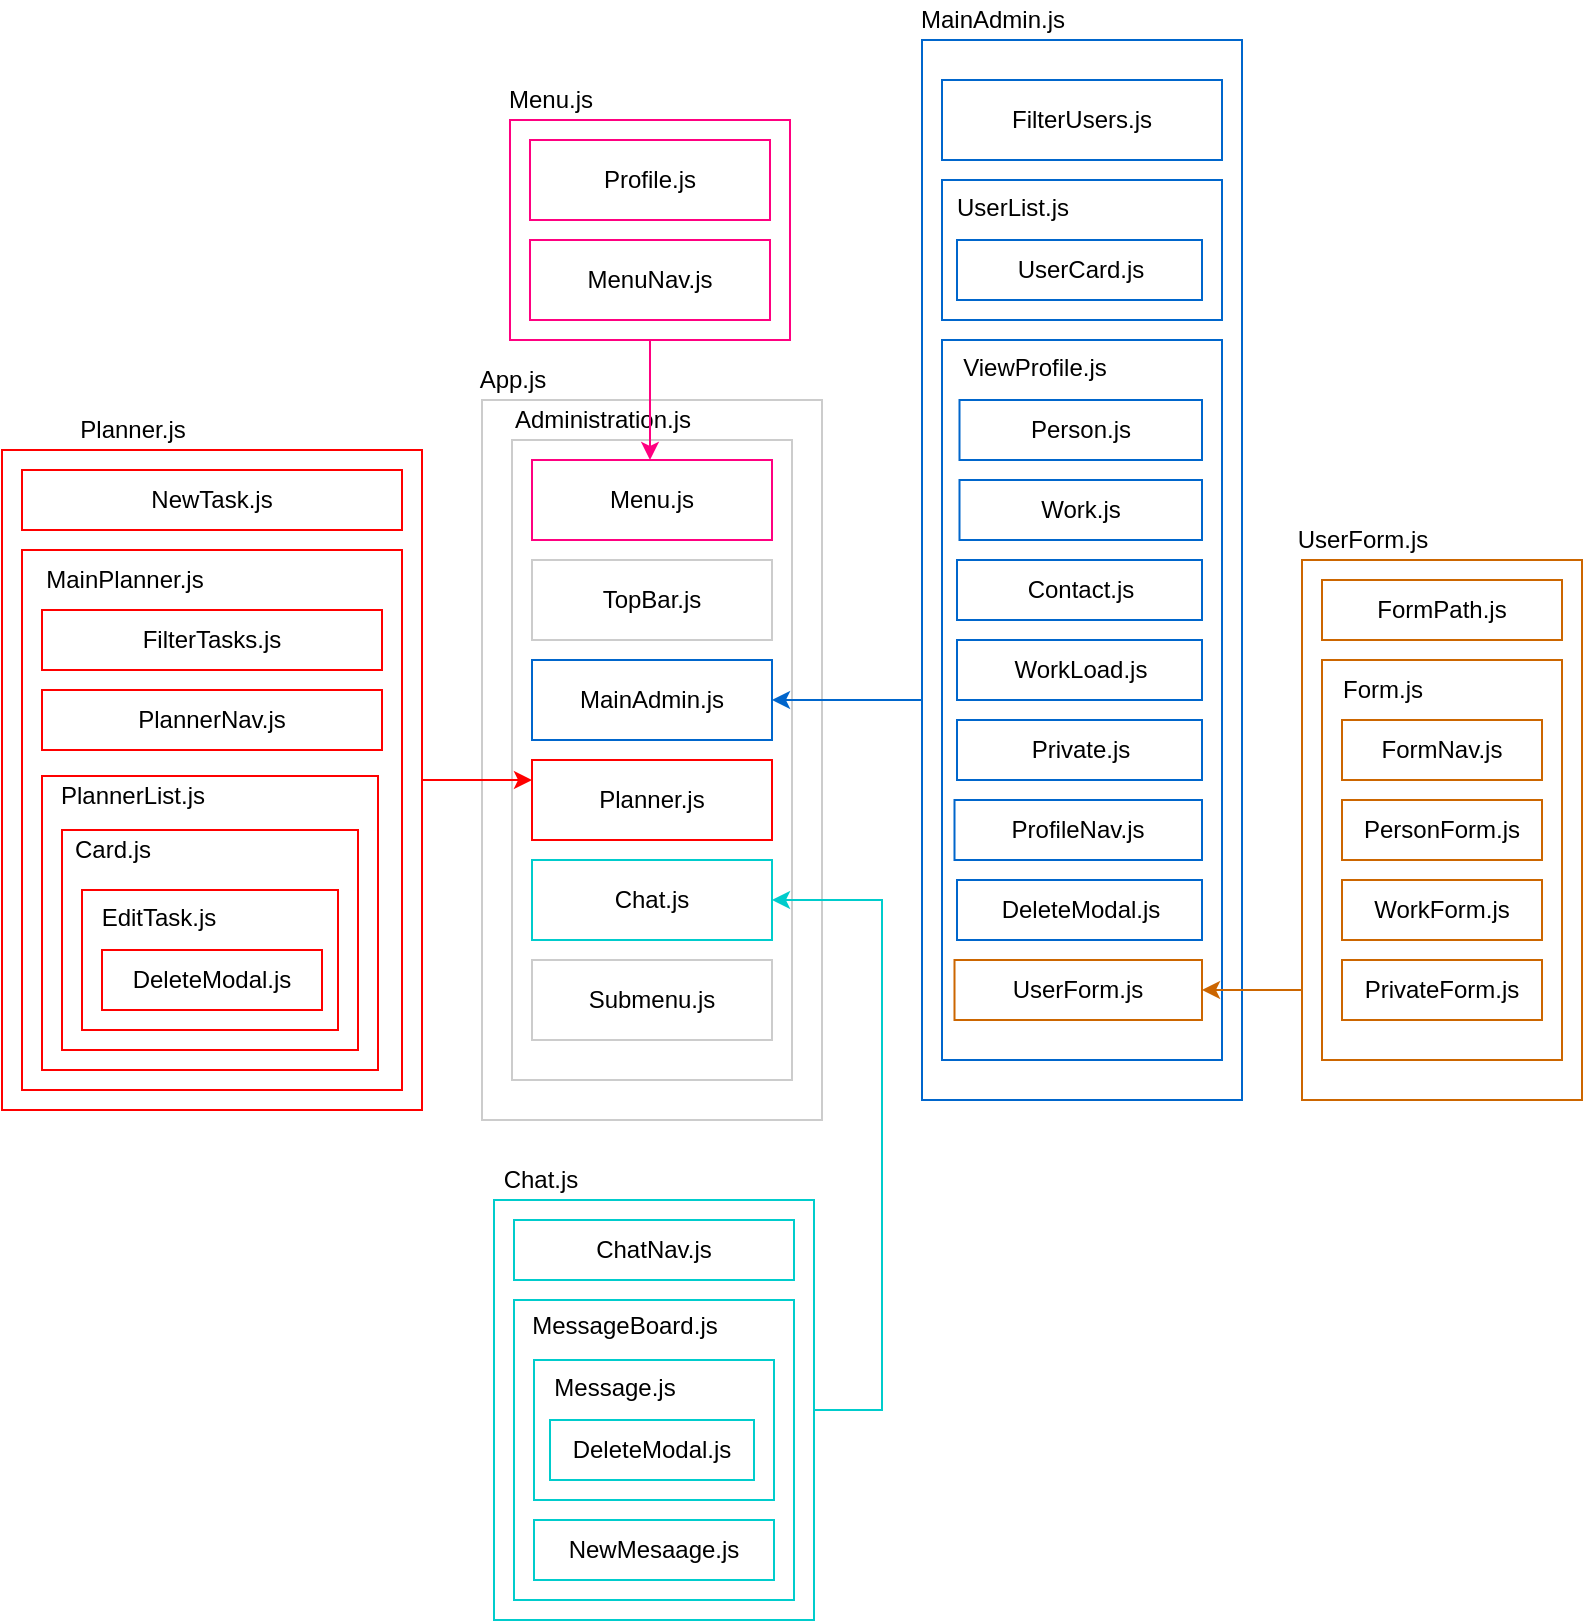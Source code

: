 <mxfile version="13.10.0" type="embed">
    <diagram id="jkouDdpkrpbUF15D6mqs" name="Page-1">
        <mxGraphModel dx="837" dy="980" grid="1" gridSize="10" guides="1" tooltips="1" connect="1" arrows="1" fold="1" page="1" pageScale="1" pageWidth="827" pageHeight="1169" math="0" shadow="0">
            <root>
                <mxCell id="0"/>
                <mxCell id="1" parent="0"/>
                <mxCell id="3" value="App.js" style="text;html=1;align=center;verticalAlign=middle;resizable=0;points=[];autosize=1;" vertex="1" parent="1">
                    <mxGeometry x="240" y="180" width="50" height="20" as="geometry"/>
                </mxCell>
                <mxCell id="17" value="" style="group;strokeColor=none;" vertex="1" connectable="0" parent="1">
                    <mxGeometry x="254" y="40" width="150" height="130" as="geometry"/>
                </mxCell>
                <mxCell id="13" value="" style="rounded=0;whiteSpace=wrap;html=1;strokeColor=#FF0080;" vertex="1" parent="17">
                    <mxGeometry x="10" y="20" width="140" height="110" as="geometry"/>
                </mxCell>
                <mxCell id="14" value="Menu.js" style="text;html=1;align=center;verticalAlign=middle;resizable=0;points=[];autosize=1;strokeColor=none;" vertex="1" parent="17">
                    <mxGeometry width="60" height="20" as="geometry"/>
                </mxCell>
                <mxCell id="15" value="Profile.js" style="rounded=0;whiteSpace=wrap;html=1;strokeColor=#FF0080;" vertex="1" parent="17">
                    <mxGeometry x="20" y="30" width="120" height="40" as="geometry"/>
                </mxCell>
                <mxCell id="16" value="MenuNav.js" style="rounded=0;whiteSpace=wrap;html=1;strokeColor=#FF0080;" vertex="1" parent="17">
                    <mxGeometry x="20" y="80" width="120" height="40" as="geometry"/>
                </mxCell>
                <mxCell id="18" value="" style="group;strokeColor=#009999;" vertex="1" connectable="0" parent="1">
                    <mxGeometry x="250" y="200" width="170" height="360" as="geometry"/>
                </mxCell>
                <mxCell id="2" value="" style="rounded=0;whiteSpace=wrap;html=1;strokeColor=#CCCCCC;" vertex="1" parent="18">
                    <mxGeometry width="170" height="360" as="geometry"/>
                </mxCell>
                <mxCell id="4" value="" style="rounded=0;whiteSpace=wrap;html=1;strokeColor=#CCCCCC;" vertex="1" parent="18">
                    <mxGeometry x="15" y="20" width="140" height="320" as="geometry"/>
                </mxCell>
                <mxCell id="5" value="Administration.js" style="text;html=1;align=center;verticalAlign=middle;resizable=0;points=[];autosize=1;" vertex="1" parent="18">
                    <mxGeometry x="10" width="100" height="20" as="geometry"/>
                </mxCell>
                <mxCell id="7" value="MainAdmin.js" style="rounded=0;whiteSpace=wrap;html=1;strokeColor=#0066CC;" vertex="1" parent="18">
                    <mxGeometry x="25" y="130" width="120" height="40" as="geometry"/>
                </mxCell>
                <mxCell id="8" value="TopBar.js" style="rounded=0;whiteSpace=wrap;html=1;strokeColor=#CCCCCC;" vertex="1" parent="18">
                    <mxGeometry x="25" y="80" width="120" height="40" as="geometry"/>
                </mxCell>
                <mxCell id="9" value="Menu.js" style="rounded=0;whiteSpace=wrap;html=1;strokeColor=#FF0080;" vertex="1" parent="18">
                    <mxGeometry x="25" y="30" width="120" height="40" as="geometry"/>
                </mxCell>
                <mxCell id="10" value="Planner.js" style="rounded=0;whiteSpace=wrap;html=1;strokeColor=#FF0000;" vertex="1" parent="18">
                    <mxGeometry x="25" y="180" width="120" height="40" as="geometry"/>
                </mxCell>
                <mxCell id="11" value="Chat.js" style="rounded=0;whiteSpace=wrap;html=1;strokeColor=#00CCCC;" vertex="1" parent="18">
                    <mxGeometry x="25" y="230" width="120" height="40" as="geometry"/>
                </mxCell>
                <mxCell id="12" value="Submenu.js" style="rounded=0;whiteSpace=wrap;html=1;strokeColor=#CCCCCC;" vertex="1" parent="18">
                    <mxGeometry x="25" y="280" width="120" height="40" as="geometry"/>
                </mxCell>
                <mxCell id="55" style="edgeStyle=orthogonalEdgeStyle;rounded=0;orthogonalLoop=1;jettySize=auto;html=1;exitX=0;exitY=0.5;exitDx=0;exitDy=0;strokeColor=#0066CC;" edge="1" parent="1" source="25" target="7">
                    <mxGeometry relative="1" as="geometry"/>
                </mxCell>
                <mxCell id="56" value="" style="group" vertex="1" connectable="0" parent="1">
                    <mxGeometry x="650" y="260" width="150" height="290" as="geometry"/>
                </mxCell>
                <mxCell id="40" value="" style="rounded=0;whiteSpace=wrap;html=1;strokeColor=#CC6600;" vertex="1" parent="56">
                    <mxGeometry x="10" y="20" width="140" height="270" as="geometry"/>
                </mxCell>
                <mxCell id="41" value="UserForm.js" style="text;html=1;align=center;verticalAlign=middle;resizable=0;points=[];autosize=1;" vertex="1" parent="56">
                    <mxGeometry width="80" height="20" as="geometry"/>
                </mxCell>
                <mxCell id="43" value="" style="rounded=0;whiteSpace=wrap;html=1;strokeColor=#CC6600;" vertex="1" parent="56">
                    <mxGeometry x="20" y="70" width="120" height="200" as="geometry"/>
                </mxCell>
                <mxCell id="45" value="Form.js" style="text;html=1;align=center;verticalAlign=middle;resizable=0;points=[];autosize=1;strokeColor=none;" vertex="1" parent="56">
                    <mxGeometry x="20" y="75" width="60" height="20" as="geometry"/>
                </mxCell>
                <mxCell id="46" value="FormPath.js" style="rounded=0;whiteSpace=wrap;html=1;strokeColor=#CC6600;" vertex="1" parent="56">
                    <mxGeometry x="20" y="30" width="120" height="30" as="geometry"/>
                </mxCell>
                <mxCell id="42" value="FormNav.js" style="rounded=0;whiteSpace=wrap;html=1;strokeColor=#CC6600;" vertex="1" parent="56">
                    <mxGeometry x="30" y="100" width="100" height="30" as="geometry"/>
                </mxCell>
                <mxCell id="47" value="PersonForm.js" style="rounded=0;whiteSpace=wrap;html=1;strokeColor=#CC6600;" vertex="1" parent="56">
                    <mxGeometry x="30" y="140" width="100" height="30" as="geometry"/>
                </mxCell>
                <mxCell id="48" value="PrivateForm.js" style="rounded=0;whiteSpace=wrap;html=1;strokeColor=#CC6600;" vertex="1" parent="56">
                    <mxGeometry x="30" y="220" width="100" height="30" as="geometry"/>
                </mxCell>
                <mxCell id="49" value="WorkForm.js" style="rounded=0;whiteSpace=wrap;html=1;strokeColor=#CC6600;" vertex="1" parent="56">
                    <mxGeometry x="30" y="180" width="100" height="30" as="geometry"/>
                </mxCell>
                <mxCell id="101" value="" style="group" vertex="1" connectable="0" parent="1">
                    <mxGeometry x="254" y="580" width="162" height="230" as="geometry"/>
                </mxCell>
                <mxCell id="89" value="" style="rounded=0;whiteSpace=wrap;html=1;strokeColor=#00CCCC;" vertex="1" parent="101">
                    <mxGeometry x="2" y="20" width="160" height="210" as="geometry"/>
                </mxCell>
                <mxCell id="90" value="Chat.js" style="text;html=1;align=center;verticalAlign=middle;resizable=0;points=[];autosize=1;strokeColor=none;" vertex="1" parent="101">
                    <mxGeometry width="50" height="20" as="geometry"/>
                </mxCell>
                <mxCell id="91" value="" style="rounded=0;whiteSpace=wrap;html=1;strokeColor=#00CCCC;" vertex="1" parent="101">
                    <mxGeometry x="12" y="70" width="140" height="150" as="geometry"/>
                </mxCell>
                <mxCell id="92" value="MessageBoard.js" style="text;html=1;align=center;verticalAlign=middle;resizable=0;points=[];autosize=1;strokeColor=none;" vertex="1" parent="101">
                    <mxGeometry x="12" y="73" width="110" height="20" as="geometry"/>
                </mxCell>
                <mxCell id="93" value="ChatNav.js" style="rounded=0;whiteSpace=wrap;html=1;strokeColor=#00CCCC;" vertex="1" parent="101">
                    <mxGeometry x="12" y="30" width="140" height="30" as="geometry"/>
                </mxCell>
                <mxCell id="94" value="" style="rounded=0;whiteSpace=wrap;html=1;strokeColor=#00CCCC;" vertex="1" parent="101">
                    <mxGeometry x="22" y="100" width="120" height="70" as="geometry"/>
                </mxCell>
                <mxCell id="96" value="NewMesaage.js" style="rounded=0;whiteSpace=wrap;html=1;strokeColor=#00CCCC;" vertex="1" parent="101">
                    <mxGeometry x="22" y="180" width="120" height="30" as="geometry"/>
                </mxCell>
                <mxCell id="97" value="DeleteModal.js" style="rounded=0;whiteSpace=wrap;html=1;strokeColor=#00CCCC;" vertex="1" parent="101">
                    <mxGeometry x="30" y="130" width="102" height="30" as="geometry"/>
                </mxCell>
                <mxCell id="98" value="Message.js" style="text;html=1;align=center;verticalAlign=middle;resizable=0;points=[];autosize=1;" vertex="1" parent="101">
                    <mxGeometry x="22" y="104" width="80" height="20" as="geometry"/>
                </mxCell>
                <mxCell id="102" value="" style="group" vertex="1" connectable="0" parent="1">
                    <mxGeometry x="10" y="205" width="210" height="350" as="geometry"/>
                </mxCell>
                <mxCell id="70" value="" style="rounded=0;whiteSpace=wrap;html=1;strokeColor=#FF0000;" vertex="1" parent="102">
                    <mxGeometry y="20" width="210" height="330" as="geometry"/>
                </mxCell>
                <mxCell id="71" value="Planner.js" style="text;html=1;align=center;verticalAlign=middle;resizable=0;points=[];autosize=1;" vertex="1" parent="102">
                    <mxGeometry x="30" width="70" height="20" as="geometry"/>
                </mxCell>
                <mxCell id="72" value="" style="rounded=0;whiteSpace=wrap;html=1;strokeColor=#FF0000;" vertex="1" parent="102">
                    <mxGeometry x="10" y="70" width="190" height="270" as="geometry"/>
                </mxCell>
                <mxCell id="73" value="MainPlanner.js" style="text;html=1;align=center;verticalAlign=middle;resizable=0;points=[];autosize=1;" vertex="1" parent="102">
                    <mxGeometry x="16" y="75" width="90" height="20" as="geometry"/>
                </mxCell>
                <mxCell id="74" value="NewTask.js" style="rounded=0;whiteSpace=wrap;html=1;strokeColor=#FF0000;" vertex="1" parent="102">
                    <mxGeometry x="10" y="30" width="190" height="30" as="geometry"/>
                </mxCell>
                <mxCell id="75" value="FilterTasks.js" style="rounded=0;whiteSpace=wrap;html=1;strokeColor=#FF0000;" vertex="1" parent="102">
                    <mxGeometry x="20" y="100" width="170" height="30" as="geometry"/>
                </mxCell>
                <mxCell id="76" value="PlannerNav.js" style="rounded=0;whiteSpace=wrap;html=1;strokeColor=#FF0000;" vertex="1" parent="102">
                    <mxGeometry x="20" y="140" width="170" height="30" as="geometry"/>
                </mxCell>
                <mxCell id="78" value="" style="rounded=0;whiteSpace=wrap;html=1;strokeColor=#FF0000;" vertex="1" parent="102">
                    <mxGeometry x="20" y="183" width="168" height="147" as="geometry"/>
                </mxCell>
                <mxCell id="80" value="PlannerList.js" style="text;html=1;align=center;verticalAlign=middle;resizable=0;points=[];autosize=1;" vertex="1" parent="102">
                    <mxGeometry x="20" y="183" width="90" height="20" as="geometry"/>
                </mxCell>
                <mxCell id="77" value="" style="rounded=0;whiteSpace=wrap;html=1;strokeColor=#FF0000;" vertex="1" parent="102">
                    <mxGeometry x="30" y="210" width="148" height="110" as="geometry"/>
                </mxCell>
                <mxCell id="81" value="Card.js" style="text;html=1;align=center;verticalAlign=middle;resizable=0;points=[];autosize=1;" vertex="1" parent="102">
                    <mxGeometry x="30" y="210" width="50" height="20" as="geometry"/>
                </mxCell>
                <mxCell id="82" value="" style="rounded=0;whiteSpace=wrap;html=1;strokeColor=#FF0000;" vertex="1" parent="102">
                    <mxGeometry x="40" y="240" width="128" height="70" as="geometry"/>
                </mxCell>
                <mxCell id="84" value="&lt;span&gt;EditTask.js&lt;/span&gt;" style="text;html=1;align=center;verticalAlign=middle;resizable=0;points=[];autosize=1;" vertex="1" parent="102">
                    <mxGeometry x="43" y="244" width="70" height="20" as="geometry"/>
                </mxCell>
                <mxCell id="85" value="DeleteModal.js" style="rounded=0;whiteSpace=wrap;html=1;strokeColor=#FF0000;" vertex="1" parent="102">
                    <mxGeometry x="50" y="270" width="110" height="30" as="geometry"/>
                </mxCell>
                <mxCell id="21" value="" style="rounded=0;whiteSpace=wrap;html=1;strokeColor=#0066CC;" vertex="1" parent="1">
                    <mxGeometry x="470" y="20" width="160" height="530" as="geometry"/>
                </mxCell>
                <mxCell id="22" value="MainAdmin.js" style="text;html=1;align=center;verticalAlign=middle;resizable=0;points=[];autosize=1;strokeColor=none;" vertex="1" parent="1">
                    <mxGeometry x="460" width="90" height="20" as="geometry"/>
                </mxCell>
                <mxCell id="23" value="FilterUsers.js" style="rounded=0;whiteSpace=wrap;html=1;strokeColor=#0066CC;" vertex="1" parent="1">
                    <mxGeometry x="480" y="40" width="140" height="40" as="geometry"/>
                </mxCell>
                <mxCell id="24" value="" style="rounded=0;whiteSpace=wrap;html=1;strokeColor=#0066CC;" vertex="1" parent="1">
                    <mxGeometry x="480" y="90" width="140" height="70" as="geometry"/>
                </mxCell>
                <mxCell id="25" value="" style="rounded=0;whiteSpace=wrap;html=1;strokeColor=#0066CC;" vertex="1" parent="1">
                    <mxGeometry x="480" y="170" width="140" height="360" as="geometry"/>
                </mxCell>
                <mxCell id="26" value="Person.js" style="rounded=0;whiteSpace=wrap;html=1;strokeColor=#0066CC;" vertex="1" parent="1">
                    <mxGeometry x="488.75" y="200" width="121.25" height="30" as="geometry"/>
                </mxCell>
                <mxCell id="27" value="Work.js" style="rounded=0;whiteSpace=wrap;html=1;strokeColor=#0066CC;" vertex="1" parent="1">
                    <mxGeometry x="488.75" y="240" width="121.25" height="30" as="geometry"/>
                </mxCell>
                <mxCell id="28" value="Contact.js" style="rounded=0;whiteSpace=wrap;html=1;strokeColor=#0066CC;" vertex="1" parent="1">
                    <mxGeometry x="487.5" y="280" width="122.5" height="30" as="geometry"/>
                </mxCell>
                <mxCell id="29" value="UserCard.js" style="rounded=0;whiteSpace=wrap;html=1;strokeColor=#0066CC;" vertex="1" parent="1">
                    <mxGeometry x="487.5" y="120" width="122.5" height="30" as="geometry"/>
                </mxCell>
                <mxCell id="30" value="&lt;span&gt;UserList.js&lt;/span&gt;" style="text;html=1;resizable=0;autosize=1;align=center;verticalAlign=middle;points=[];fillColor=none;strokeColor=none;rounded=0;" vertex="1" parent="1">
                    <mxGeometry x="480" y="94" width="70" height="20" as="geometry"/>
                </mxCell>
                <mxCell id="32" value="&lt;span&gt;ViewProfile.js&lt;/span&gt;" style="text;html=1;resizable=0;autosize=1;align=center;verticalAlign=middle;points=[];fillColor=none;strokeColor=none;rounded=0;" vertex="1" parent="1">
                    <mxGeometry x="481" y="174" width="90" height="20" as="geometry"/>
                </mxCell>
                <mxCell id="33" value="WorkLoad.js" style="rounded=0;whiteSpace=wrap;html=1;strokeColor=#0066CC;" vertex="1" parent="1">
                    <mxGeometry x="487.5" y="320" width="122.5" height="30" as="geometry"/>
                </mxCell>
                <mxCell id="34" value="Private.js" style="rounded=0;whiteSpace=wrap;html=1;strokeColor=#0066CC;" vertex="1" parent="1">
                    <mxGeometry x="487.5" y="360" width="122.5" height="30" as="geometry"/>
                </mxCell>
                <mxCell id="35" value="ProfileNav.js" style="rounded=0;whiteSpace=wrap;html=1;strokeColor=#0066CC;" vertex="1" parent="1">
                    <mxGeometry x="486.25" y="400" width="123.75" height="30" as="geometry"/>
                </mxCell>
                <mxCell id="36" value="DeleteModal.js" style="rounded=0;whiteSpace=wrap;html=1;strokeColor=#0066CC;" vertex="1" parent="1">
                    <mxGeometry x="487.5" y="440" width="122.5" height="30" as="geometry"/>
                </mxCell>
                <mxCell id="37" value="UserForm.js" style="rounded=0;whiteSpace=wrap;html=1;strokeColor=#CC6600;" vertex="1" parent="1">
                    <mxGeometry x="486.25" y="480" width="123.75" height="30" as="geometry"/>
                </mxCell>
                <mxCell id="52" style="edgeStyle=orthogonalEdgeStyle;rounded=0;orthogonalLoop=1;jettySize=auto;html=1;strokeColor=#FF0080;" edge="1" parent="1" source="13" target="9">
                    <mxGeometry relative="1" as="geometry">
                        <Array as="points">
                            <mxPoint x="335" y="170"/>
                            <mxPoint x="335" y="170"/>
                        </Array>
                    </mxGeometry>
                </mxCell>
                <mxCell id="87" style="edgeStyle=orthogonalEdgeStyle;rounded=0;orthogonalLoop=1;jettySize=auto;html=1;strokeColor=#FF0000;" edge="1" parent="1" source="70" target="10">
                    <mxGeometry relative="1" as="geometry">
                        <Array as="points">
                            <mxPoint x="220" y="400"/>
                            <mxPoint x="220" y="400"/>
                        </Array>
                    </mxGeometry>
                </mxCell>
                <mxCell id="100" style="edgeStyle=orthogonalEdgeStyle;rounded=0;orthogonalLoop=1;jettySize=auto;html=1;entryX=1;entryY=0.5;entryDx=0;entryDy=0;exitX=1;exitY=0.5;exitDx=0;exitDy=0;strokeColor=#00CCCC;" edge="1" parent="1" source="89" target="11">
                    <mxGeometry relative="1" as="geometry">
                        <Array as="points">
                            <mxPoint x="450" y="705"/>
                            <mxPoint x="450" y="450"/>
                        </Array>
                    </mxGeometry>
                </mxCell>
                <mxCell id="103" style="edgeStyle=orthogonalEdgeStyle;rounded=0;orthogonalLoop=1;jettySize=auto;html=1;strokeColor=#CC6600;" edge="1" parent="1" source="40" target="37">
                    <mxGeometry relative="1" as="geometry">
                        <Array as="points">
                            <mxPoint x="650" y="495"/>
                            <mxPoint x="650" y="495"/>
                        </Array>
                    </mxGeometry>
                </mxCell>
            </root>
        </mxGraphModel>
    </diagram>
</mxfile>